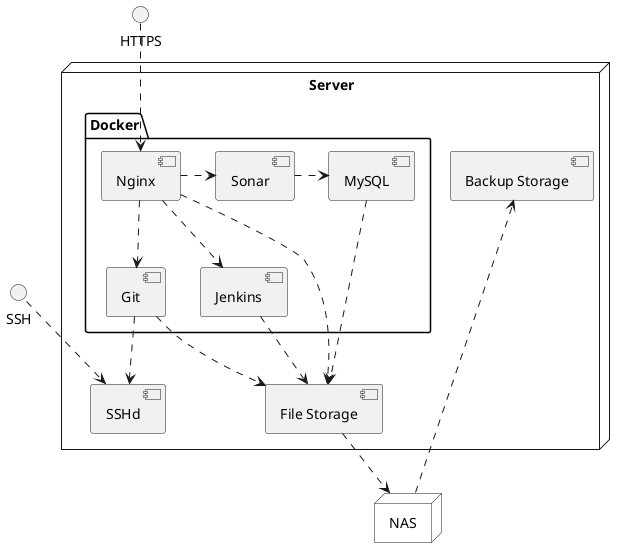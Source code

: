 @startuml

skinparam componentStyle uml2

node "Server" {
    [SSHd]
    [File Storage] as fs
    [Backup Storage] as bs

    package "Docker" {
        [MySQL]
        [Nginx]
        [Sonar]
        [Jenkins]
        [Git]

        Sonar .> MySQL
    }

    MySQL ..> fs
    Nginx ..> fs
    Nginx ..> Jenkins
    Nginx .> Sonar
    Nginx ..> Git
    Jenkins ..> fs
    Git ..> fs
}

node NAS #white
SSH ..> SSHd
NAS ..> bs
fs ..> NAS
HTTPS ..> Nginx
Git ..> SSHd

@enduml
